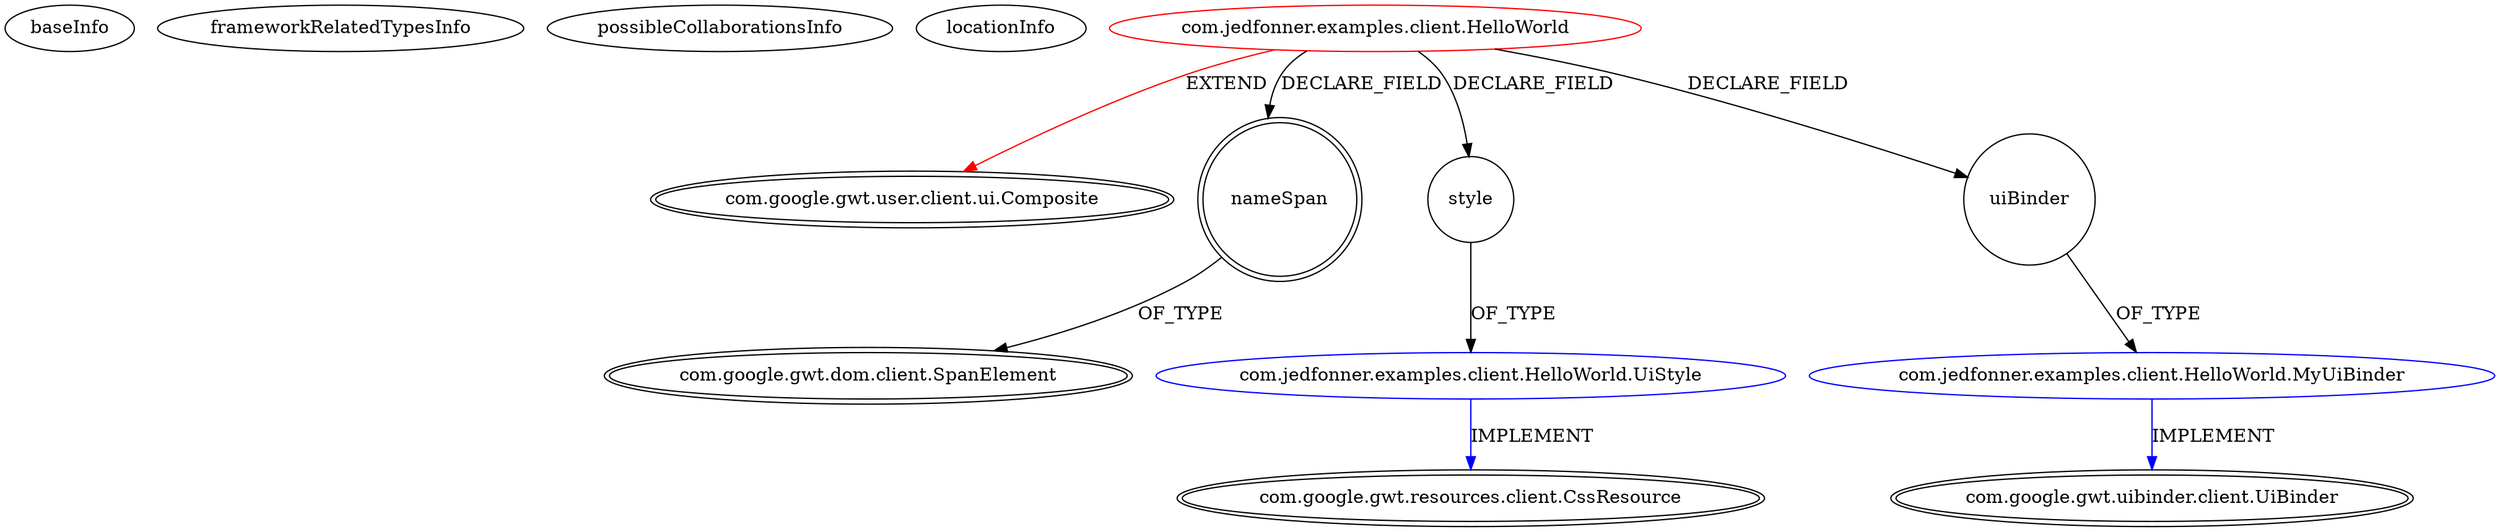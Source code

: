 digraph {
baseInfo[graphId=4718,category="extension_graph",isAnonymous=false,possibleRelation=true]
frameworkRelatedTypesInfo[0="com.google.gwt.user.client.ui.Composite"]
possibleCollaborationsInfo[0="4718~FIELD_DECLARATION-~com.google.gwt.user.client.ui.Composite ~com.google.gwt.uibinder.client.UiBinder ~false~false",1="4718~FIELD_DECLARATION-~com.google.gwt.user.client.ui.Composite ~com.google.gwt.resources.client.CssResource ~false~false"]
locationInfo[projectName="yossren-UIBinderExample",filePath="/yossren-UIBinderExample/UIBinderExample-master/src/com/jedfonner/examples/client/HelloWorld.java",contextSignature="HelloWorld",graphId="4718"]
0[label="com.jedfonner.examples.client.HelloWorld",vertexType="ROOT_CLIENT_CLASS_DECLARATION",isFrameworkType=false,color=red]
1[label="com.google.gwt.user.client.ui.Composite",vertexType="FRAMEWORK_CLASS_TYPE",isFrameworkType=true,peripheries=2]
2[label="nameSpan",vertexType="FIELD_DECLARATION",isFrameworkType=true,peripheries=2,shape=circle]
3[label="com.google.gwt.dom.client.SpanElement",vertexType="FRAMEWORK_CLASS_TYPE",isFrameworkType=true,peripheries=2]
4[label="style",vertexType="FIELD_DECLARATION",isFrameworkType=false,shape=circle]
5[label="com.jedfonner.examples.client.HelloWorld.UiStyle",vertexType="REFERENCE_CLIENT_CLASS_DECLARATION",isFrameworkType=false,color=blue]
6[label="com.google.gwt.resources.client.CssResource",vertexType="FRAMEWORK_INTERFACE_TYPE",isFrameworkType=true,peripheries=2]
7[label="uiBinder",vertexType="FIELD_DECLARATION",isFrameworkType=false,shape=circle]
8[label="com.jedfonner.examples.client.HelloWorld.MyUiBinder",vertexType="REFERENCE_CLIENT_CLASS_DECLARATION",isFrameworkType=false,color=blue]
9[label="com.google.gwt.uibinder.client.UiBinder",vertexType="FRAMEWORK_INTERFACE_TYPE",isFrameworkType=true,peripheries=2]
0->1[label="EXTEND",color=red]
0->2[label="DECLARE_FIELD"]
2->3[label="OF_TYPE"]
0->4[label="DECLARE_FIELD"]
5->6[label="IMPLEMENT",color=blue]
4->5[label="OF_TYPE"]
0->7[label="DECLARE_FIELD"]
8->9[label="IMPLEMENT",color=blue]
7->8[label="OF_TYPE"]
}

